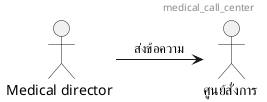 @startuml
Header medical_call_center
  :ศูนย์สั่งการ : as OIS
  :Medical director : as Medical
  OIS <-left- Medical : ส่งข้อความ
@enduml

@startuml
Header medical_call_center_001
  actor "Medical director" as Medical
  collections "outbound Queue" as outbound
  outbound <-- Medical : send message
  actor "ศูนย์สั่งการ" as OIS
  OIS <-- outbound : send message
@enduml

